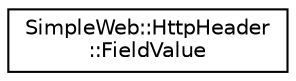 digraph "Graphical Class Hierarchy"
{
  edge [fontname="Helvetica",fontsize="10",labelfontname="Helvetica",labelfontsize="10"];
  node [fontname="Helvetica",fontsize="10",shape=record];
  rankdir="LR";
  Node1 [label="SimpleWeb::HttpHeader\l::FieldValue",height=0.2,width=0.4,color="black", fillcolor="white", style="filled",URL="$classSimpleWeb_1_1HttpHeader_1_1FieldValue.html"];
}
